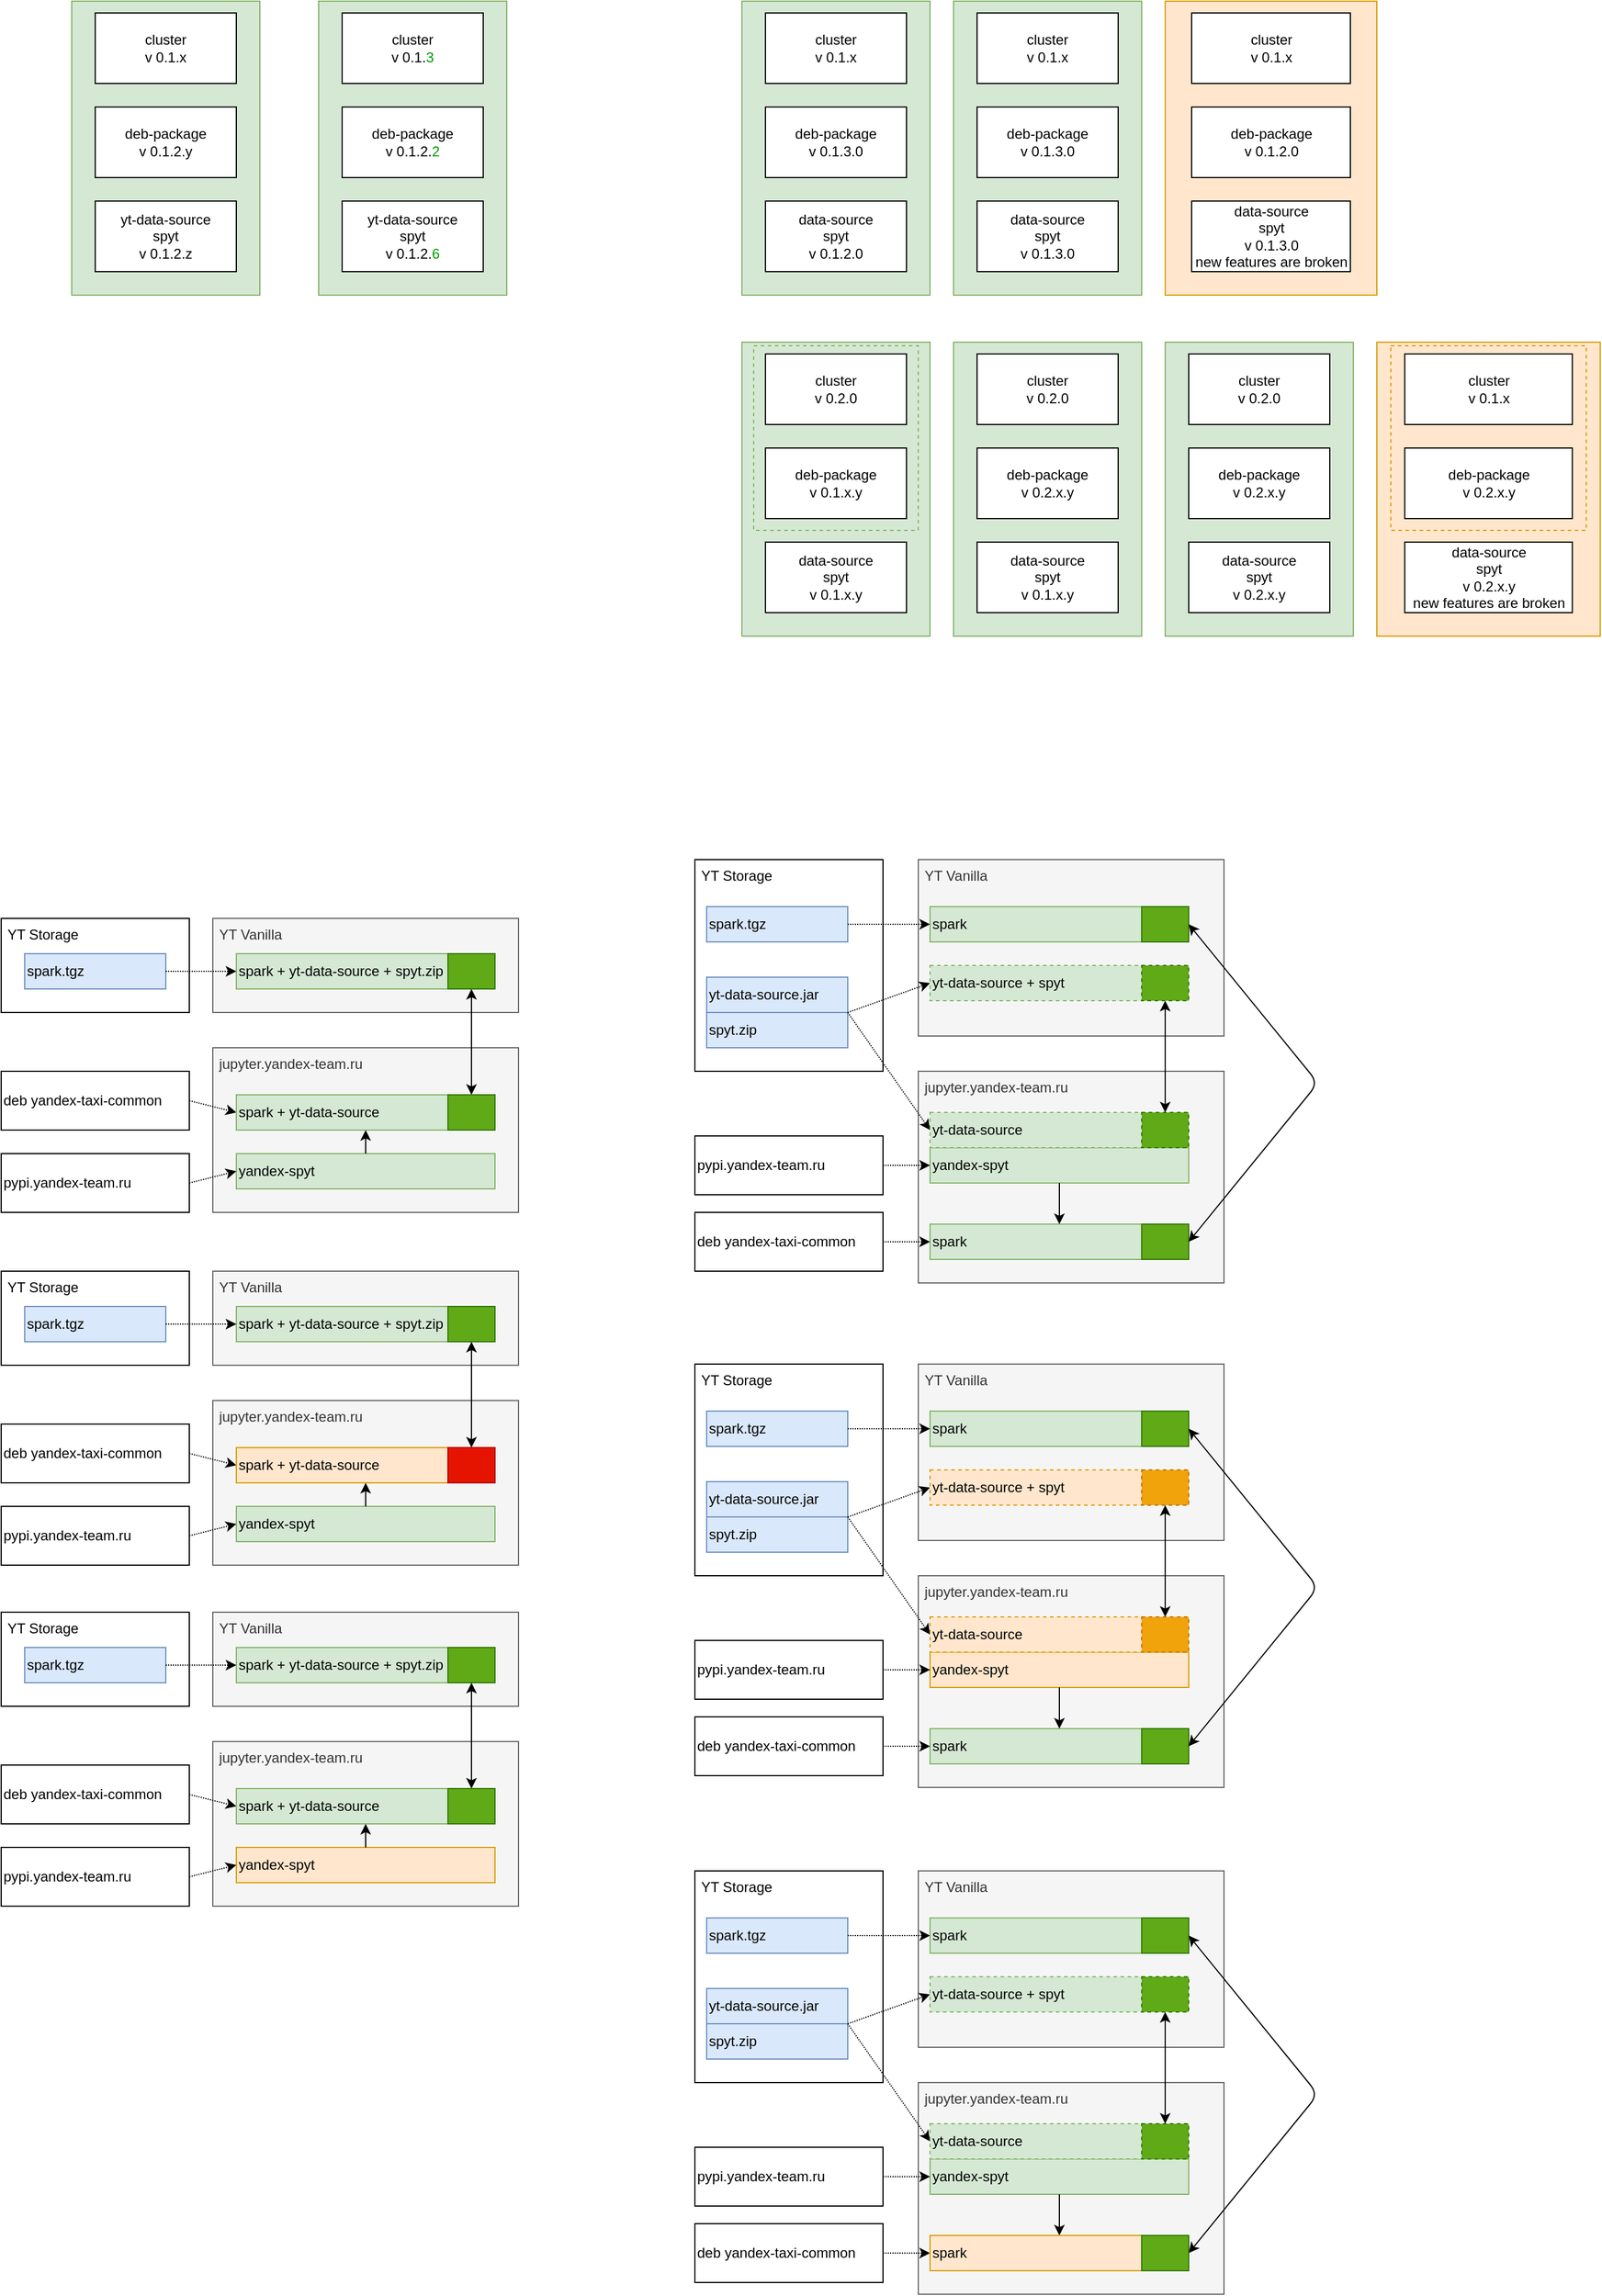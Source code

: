 <mxfile version="12.7.0" type="github">
  <diagram id="bfglIyK0Sk2xyj4MdM4o" name="Page-1">
    <mxGraphModel dx="2036" dy="779" grid="1" gridSize="10" guides="1" tooltips="1" connect="1" arrows="1" fold="1" page="1" pageScale="1" pageWidth="850" pageHeight="1100" math="0" shadow="0">
      <root>
        <mxCell id="0"/>
        <mxCell id="1" parent="0"/>
        <mxCell id="86sGiJdfHTjYPmIvWcyB-2" value="&amp;nbsp;jupyter.yandex-team.ru" style="rounded=0;whiteSpace=wrap;html=1;verticalAlign=top;align=left;fillColor=#f5f5f5;strokeColor=#666666;fontColor=#333333;" vertex="1" parent="1">
          <mxGeometry x="120" y="900" width="260" height="140" as="geometry"/>
        </mxCell>
        <mxCell id="86sGiJdfHTjYPmIvWcyB-5" value="yandex-spyt" style="rounded=0;whiteSpace=wrap;html=1;align=left;fillColor=#d5e8d4;strokeColor=#82b366;" vertex="1" parent="1">
          <mxGeometry x="140" y="990" width="220" height="30" as="geometry"/>
        </mxCell>
        <mxCell id="86sGiJdfHTjYPmIvWcyB-1" value="&amp;nbsp;YT Vanilla" style="rounded=0;whiteSpace=wrap;html=1;verticalAlign=top;align=left;fillColor=#f5f5f5;strokeColor=#666666;fontColor=#333333;" vertex="1" parent="1">
          <mxGeometry x="120" y="790" width="260" height="80" as="geometry"/>
        </mxCell>
        <mxCell id="86sGiJdfHTjYPmIvWcyB-14" value="" style="group" vertex="1" connectable="0" parent="1">
          <mxGeometry x="140" y="820" width="220" height="30" as="geometry"/>
        </mxCell>
        <mxCell id="86sGiJdfHTjYPmIvWcyB-3" value="spark + yt-data-source + spyt.zip" style="rounded=0;whiteSpace=wrap;html=1;align=left;fillColor=#d5e8d4;strokeColor=#82b366;" vertex="1" parent="86sGiJdfHTjYPmIvWcyB-14">
          <mxGeometry width="220" height="30" as="geometry"/>
        </mxCell>
        <mxCell id="86sGiJdfHTjYPmIvWcyB-13" value="" style="rounded=0;whiteSpace=wrap;html=1;align=left;fillColor=#60a917;strokeColor=#2D7600;fontColor=#ffffff;" vertex="1" parent="86sGiJdfHTjYPmIvWcyB-14">
          <mxGeometry x="180" width="40" height="30" as="geometry"/>
        </mxCell>
        <mxCell id="86sGiJdfHTjYPmIvWcyB-15" value="" style="group;fillColor=#ffe6cc;strokeColor=#d79b00;" vertex="1" connectable="0" parent="1">
          <mxGeometry x="140" y="940" width="220" height="30" as="geometry"/>
        </mxCell>
        <mxCell id="86sGiJdfHTjYPmIvWcyB-18" value="" style="endArrow=classic;startArrow=classic;html=1;exitX=0.5;exitY=0;exitDx=0;exitDy=0;entryX=0.5;entryY=1;entryDx=0;entryDy=0;" edge="1" parent="1" source="86sGiJdfHTjYPmIvWcyB-17" target="86sGiJdfHTjYPmIvWcyB-13">
          <mxGeometry width="50" height="50" relative="1" as="geometry">
            <mxPoint x="570" y="860" as="sourcePoint"/>
            <mxPoint x="620" y="810" as="targetPoint"/>
          </mxGeometry>
        </mxCell>
        <mxCell id="86sGiJdfHTjYPmIvWcyB-19" value="&amp;nbsp;YT Storage" style="rounded=0;whiteSpace=wrap;html=1;align=left;verticalAlign=top;" vertex="1" parent="1">
          <mxGeometry x="-60" y="790" width="160" height="80" as="geometry"/>
        </mxCell>
        <mxCell id="86sGiJdfHTjYPmIvWcyB-20" value="spark.tgz" style="rounded=0;whiteSpace=wrap;html=1;align=left;fillColor=#dae8fc;strokeColor=#6c8ebf;" vertex="1" parent="1">
          <mxGeometry x="-40" y="820" width="120" height="30" as="geometry"/>
        </mxCell>
        <mxCell id="86sGiJdfHTjYPmIvWcyB-21" value="" style="endArrow=classic;html=1;exitX=1;exitY=0.5;exitDx=0;exitDy=0;entryX=0;entryY=0.5;entryDx=0;entryDy=0;dashed=1;dashPattern=1 1;" edge="1" parent="1" source="86sGiJdfHTjYPmIvWcyB-20" target="86sGiJdfHTjYPmIvWcyB-3">
          <mxGeometry width="50" height="50" relative="1" as="geometry">
            <mxPoint x="-80" y="970" as="sourcePoint"/>
            <mxPoint x="-30" y="920" as="targetPoint"/>
          </mxGeometry>
        </mxCell>
        <mxCell id="86sGiJdfHTjYPmIvWcyB-22" value="deb yandex-taxi-common" style="rounded=0;whiteSpace=wrap;html=1;align=left;" vertex="1" parent="1">
          <mxGeometry x="-60" y="920" width="160" height="50" as="geometry"/>
        </mxCell>
        <mxCell id="86sGiJdfHTjYPmIvWcyB-23" value="pypi.yandex-team.ru" style="rounded=0;whiteSpace=wrap;html=1;align=left;" vertex="1" parent="1">
          <mxGeometry x="-60" y="990" width="160" height="50" as="geometry"/>
        </mxCell>
        <mxCell id="86sGiJdfHTjYPmIvWcyB-24" value="" style="endArrow=classic;html=1;dashed=1;dashPattern=1 1;exitX=1;exitY=0.5;exitDx=0;exitDy=0;entryX=0;entryY=0.5;entryDx=0;entryDy=0;" edge="1" parent="1" source="86sGiJdfHTjYPmIvWcyB-22" target="86sGiJdfHTjYPmIvWcyB-16">
          <mxGeometry width="50" height="50" relative="1" as="geometry">
            <mxPoint x="-60" y="740" as="sourcePoint"/>
            <mxPoint x="-10" y="690" as="targetPoint"/>
          </mxGeometry>
        </mxCell>
        <mxCell id="86sGiJdfHTjYPmIvWcyB-25" value="" style="endArrow=classic;html=1;dashed=1;dashPattern=1 1;exitX=1;exitY=0.5;exitDx=0;exitDy=0;entryX=0;entryY=0.5;entryDx=0;entryDy=0;" edge="1" parent="1" source="86sGiJdfHTjYPmIvWcyB-23" target="86sGiJdfHTjYPmIvWcyB-5">
          <mxGeometry width="50" height="50" relative="1" as="geometry">
            <mxPoint x="90" y="610" as="sourcePoint"/>
            <mxPoint x="140" y="560" as="targetPoint"/>
          </mxGeometry>
        </mxCell>
        <mxCell id="86sGiJdfHTjYPmIvWcyB-27" value="" style="endArrow=classic;html=1;exitX=0.5;exitY=0;exitDx=0;exitDy=0;entryX=0.5;entryY=1;entryDx=0;entryDy=0;" edge="1" parent="1" source="86sGiJdfHTjYPmIvWcyB-5" target="86sGiJdfHTjYPmIvWcyB-16">
          <mxGeometry width="50" height="50" relative="1" as="geometry">
            <mxPoint x="246" y="980" as="sourcePoint"/>
            <mxPoint x="140" y="610" as="targetPoint"/>
          </mxGeometry>
        </mxCell>
        <mxCell id="86sGiJdfHTjYPmIvWcyB-16" value="spark + yt-data-source" style="rounded=0;whiteSpace=wrap;html=1;align=left;fillColor=#d5e8d4;strokeColor=#82b366;" vertex="1" parent="1">
          <mxGeometry x="140" y="940" width="220" height="30" as="geometry"/>
        </mxCell>
        <mxCell id="86sGiJdfHTjYPmIvWcyB-17" value="" style="rounded=0;whiteSpace=wrap;html=1;align=left;fillColor=#60a917;strokeColor=#2D7600;fontColor=#ffffff;" vertex="1" parent="1">
          <mxGeometry x="320" y="940" width="40" height="30" as="geometry"/>
        </mxCell>
        <mxCell id="86sGiJdfHTjYPmIvWcyB-69" value="&amp;nbsp;jupyter.yandex-team.ru" style="rounded=0;whiteSpace=wrap;html=1;verticalAlign=top;align=left;fillColor=#f5f5f5;strokeColor=#666666;fontColor=#333333;" vertex="1" parent="1">
          <mxGeometry x="120" y="1200" width="260" height="140" as="geometry"/>
        </mxCell>
        <mxCell id="86sGiJdfHTjYPmIvWcyB-70" value="yandex-spyt" style="rounded=0;whiteSpace=wrap;html=1;align=left;fillColor=#d5e8d4;strokeColor=#82b366;" vertex="1" parent="1">
          <mxGeometry x="140" y="1290" width="220" height="30" as="geometry"/>
        </mxCell>
        <mxCell id="86sGiJdfHTjYPmIvWcyB-71" value="&amp;nbsp;YT Vanilla" style="rounded=0;whiteSpace=wrap;html=1;verticalAlign=top;align=left;fillColor=#f5f5f5;strokeColor=#666666;fontColor=#333333;" vertex="1" parent="1">
          <mxGeometry x="120" y="1090" width="260" height="80" as="geometry"/>
        </mxCell>
        <mxCell id="86sGiJdfHTjYPmIvWcyB-72" value="" style="group" vertex="1" connectable="0" parent="1">
          <mxGeometry x="140" y="1120" width="220" height="30" as="geometry"/>
        </mxCell>
        <mxCell id="86sGiJdfHTjYPmIvWcyB-73" value="spark + yt-data-source + spyt.zip" style="rounded=0;whiteSpace=wrap;html=1;align=left;fillColor=#d5e8d4;strokeColor=#82b366;" vertex="1" parent="86sGiJdfHTjYPmIvWcyB-72">
          <mxGeometry width="220" height="30" as="geometry"/>
        </mxCell>
        <mxCell id="86sGiJdfHTjYPmIvWcyB-74" value="" style="rounded=0;whiteSpace=wrap;html=1;align=left;fillColor=#60a917;strokeColor=#2D7600;fontColor=#ffffff;" vertex="1" parent="86sGiJdfHTjYPmIvWcyB-72">
          <mxGeometry x="180" width="40" height="30" as="geometry"/>
        </mxCell>
        <mxCell id="86sGiJdfHTjYPmIvWcyB-75" value="" style="group;fillColor=#ffe6cc;strokeColor=#d79b00;" vertex="1" connectable="0" parent="1">
          <mxGeometry x="140" y="1240" width="220" height="30" as="geometry"/>
        </mxCell>
        <mxCell id="86sGiJdfHTjYPmIvWcyB-78" value="" style="endArrow=classic;startArrow=classic;html=1;exitX=0.5;exitY=0;exitDx=0;exitDy=0;entryX=0.5;entryY=1;entryDx=0;entryDy=0;" edge="1" parent="1" source="86sGiJdfHTjYPmIvWcyB-77" target="86sGiJdfHTjYPmIvWcyB-74">
          <mxGeometry width="50" height="50" relative="1" as="geometry">
            <mxPoint x="570" y="1160" as="sourcePoint"/>
            <mxPoint x="620" y="1110" as="targetPoint"/>
          </mxGeometry>
        </mxCell>
        <mxCell id="86sGiJdfHTjYPmIvWcyB-79" value="&amp;nbsp;YT Storage" style="rounded=0;whiteSpace=wrap;html=1;align=left;verticalAlign=top;" vertex="1" parent="1">
          <mxGeometry x="-60" y="1090" width="160" height="80" as="geometry"/>
        </mxCell>
        <mxCell id="86sGiJdfHTjYPmIvWcyB-80" value="spark.tgz" style="rounded=0;whiteSpace=wrap;html=1;align=left;fillColor=#dae8fc;strokeColor=#6c8ebf;" vertex="1" parent="1">
          <mxGeometry x="-40" y="1120" width="120" height="30" as="geometry"/>
        </mxCell>
        <mxCell id="86sGiJdfHTjYPmIvWcyB-81" value="" style="endArrow=classic;html=1;exitX=1;exitY=0.5;exitDx=0;exitDy=0;entryX=0;entryY=0.5;entryDx=0;entryDy=0;dashed=1;dashPattern=1 1;" edge="1" parent="1" source="86sGiJdfHTjYPmIvWcyB-80" target="86sGiJdfHTjYPmIvWcyB-73">
          <mxGeometry width="50" height="50" relative="1" as="geometry">
            <mxPoint x="-80" y="1270" as="sourcePoint"/>
            <mxPoint x="-30" y="1220" as="targetPoint"/>
          </mxGeometry>
        </mxCell>
        <mxCell id="86sGiJdfHTjYPmIvWcyB-82" value="deb yandex-taxi-common" style="rounded=0;whiteSpace=wrap;html=1;align=left;" vertex="1" parent="1">
          <mxGeometry x="-60" y="1220" width="160" height="50" as="geometry"/>
        </mxCell>
        <mxCell id="86sGiJdfHTjYPmIvWcyB-83" value="pypi.yandex-team.ru" style="rounded=0;whiteSpace=wrap;html=1;align=left;" vertex="1" parent="1">
          <mxGeometry x="-60" y="1290" width="160" height="50" as="geometry"/>
        </mxCell>
        <mxCell id="86sGiJdfHTjYPmIvWcyB-84" value="" style="endArrow=classic;html=1;dashed=1;dashPattern=1 1;exitX=1;exitY=0.5;exitDx=0;exitDy=0;entryX=0;entryY=0.5;entryDx=0;entryDy=0;" edge="1" parent="1" source="86sGiJdfHTjYPmIvWcyB-82" target="86sGiJdfHTjYPmIvWcyB-76">
          <mxGeometry width="50" height="50" relative="1" as="geometry">
            <mxPoint x="-60" y="1040" as="sourcePoint"/>
            <mxPoint x="-10" y="990" as="targetPoint"/>
          </mxGeometry>
        </mxCell>
        <mxCell id="86sGiJdfHTjYPmIvWcyB-85" value="" style="endArrow=classic;html=1;dashed=1;dashPattern=1 1;exitX=1;exitY=0.5;exitDx=0;exitDy=0;entryX=0;entryY=0.5;entryDx=0;entryDy=0;" edge="1" parent="1" source="86sGiJdfHTjYPmIvWcyB-83" target="86sGiJdfHTjYPmIvWcyB-70">
          <mxGeometry width="50" height="50" relative="1" as="geometry">
            <mxPoint x="90" y="910" as="sourcePoint"/>
            <mxPoint x="140" y="860" as="targetPoint"/>
          </mxGeometry>
        </mxCell>
        <mxCell id="86sGiJdfHTjYPmIvWcyB-86" value="" style="endArrow=classic;html=1;exitX=0.5;exitY=0;exitDx=0;exitDy=0;entryX=0.5;entryY=1;entryDx=0;entryDy=0;" edge="1" parent="1" source="86sGiJdfHTjYPmIvWcyB-70" target="86sGiJdfHTjYPmIvWcyB-76">
          <mxGeometry width="50" height="50" relative="1" as="geometry">
            <mxPoint x="246" y="1280" as="sourcePoint"/>
            <mxPoint x="140" y="910" as="targetPoint"/>
          </mxGeometry>
        </mxCell>
        <mxCell id="86sGiJdfHTjYPmIvWcyB-76" value="spark + yt-data-source" style="rounded=0;whiteSpace=wrap;html=1;align=left;fillColor=#ffe6cc;strokeColor=#d79b00;" vertex="1" parent="1">
          <mxGeometry x="140" y="1240" width="220" height="30" as="geometry"/>
        </mxCell>
        <mxCell id="86sGiJdfHTjYPmIvWcyB-77" value="" style="rounded=0;whiteSpace=wrap;html=1;align=left;fillColor=#e51400;strokeColor=#B20000;fontColor=#ffffff;" vertex="1" parent="1">
          <mxGeometry x="320" y="1240" width="40" height="30" as="geometry"/>
        </mxCell>
        <mxCell id="86sGiJdfHTjYPmIvWcyB-87" value="&amp;nbsp;jupyter.yandex-team.ru" style="rounded=0;whiteSpace=wrap;html=1;verticalAlign=top;align=left;fillColor=#f5f5f5;strokeColor=#666666;fontColor=#333333;" vertex="1" parent="1">
          <mxGeometry x="120" y="1490" width="260" height="140" as="geometry"/>
        </mxCell>
        <mxCell id="86sGiJdfHTjYPmIvWcyB-88" value="yandex-spyt" style="rounded=0;whiteSpace=wrap;html=1;align=left;fillColor=#ffe6cc;strokeColor=#d79b00;" vertex="1" parent="1">
          <mxGeometry x="140" y="1580" width="220" height="30" as="geometry"/>
        </mxCell>
        <mxCell id="86sGiJdfHTjYPmIvWcyB-89" value="&amp;nbsp;YT Vanilla" style="rounded=0;whiteSpace=wrap;html=1;verticalAlign=top;align=left;fillColor=#f5f5f5;strokeColor=#666666;fontColor=#333333;" vertex="1" parent="1">
          <mxGeometry x="120" y="1380" width="260" height="80" as="geometry"/>
        </mxCell>
        <mxCell id="86sGiJdfHTjYPmIvWcyB-90" value="" style="group;fillColor=#60a917;strokeColor=#2D7600;fontColor=#ffffff;" vertex="1" connectable="0" parent="1">
          <mxGeometry x="140" y="1410" width="220" height="30" as="geometry"/>
        </mxCell>
        <mxCell id="86sGiJdfHTjYPmIvWcyB-91" value="spark + yt-data-source + spyt.zip" style="rounded=0;whiteSpace=wrap;html=1;align=left;fillColor=#d5e8d4;strokeColor=#82b366;" vertex="1" parent="86sGiJdfHTjYPmIvWcyB-90">
          <mxGeometry width="220" height="30" as="geometry"/>
        </mxCell>
        <mxCell id="86sGiJdfHTjYPmIvWcyB-92" value="" style="rounded=0;whiteSpace=wrap;html=1;align=left;fillColor=#60a917;strokeColor=#2D7600;fontColor=#ffffff;" vertex="1" parent="86sGiJdfHTjYPmIvWcyB-90">
          <mxGeometry x="180" width="40" height="30" as="geometry"/>
        </mxCell>
        <mxCell id="86sGiJdfHTjYPmIvWcyB-93" value="" style="group;fillColor=#ffe6cc;strokeColor=#d79b00;" vertex="1" connectable="0" parent="1">
          <mxGeometry x="140" y="1530" width="220" height="30" as="geometry"/>
        </mxCell>
        <mxCell id="86sGiJdfHTjYPmIvWcyB-94" value="" style="endArrow=classic;startArrow=classic;html=1;exitX=0.5;exitY=0;exitDx=0;exitDy=0;entryX=0.5;entryY=1;entryDx=0;entryDy=0;" edge="1" parent="1" source="86sGiJdfHTjYPmIvWcyB-104" target="86sGiJdfHTjYPmIvWcyB-92">
          <mxGeometry width="50" height="50" relative="1" as="geometry">
            <mxPoint x="570" y="1450" as="sourcePoint"/>
            <mxPoint x="620" y="1400" as="targetPoint"/>
          </mxGeometry>
        </mxCell>
        <mxCell id="86sGiJdfHTjYPmIvWcyB-95" value="&amp;nbsp;YT Storage" style="rounded=0;whiteSpace=wrap;html=1;align=left;verticalAlign=top;" vertex="1" parent="1">
          <mxGeometry x="-60" y="1380" width="160" height="80" as="geometry"/>
        </mxCell>
        <mxCell id="86sGiJdfHTjYPmIvWcyB-96" value="spark.tgz" style="rounded=0;whiteSpace=wrap;html=1;align=left;fillColor=#dae8fc;strokeColor=#6c8ebf;" vertex="1" parent="1">
          <mxGeometry x="-40" y="1410" width="120" height="30" as="geometry"/>
        </mxCell>
        <mxCell id="86sGiJdfHTjYPmIvWcyB-97" value="" style="endArrow=classic;html=1;exitX=1;exitY=0.5;exitDx=0;exitDy=0;entryX=0;entryY=0.5;entryDx=0;entryDy=0;dashed=1;dashPattern=1 1;" edge="1" parent="1" source="86sGiJdfHTjYPmIvWcyB-96" target="86sGiJdfHTjYPmIvWcyB-91">
          <mxGeometry width="50" height="50" relative="1" as="geometry">
            <mxPoint x="-80" y="1560" as="sourcePoint"/>
            <mxPoint x="-30" y="1510" as="targetPoint"/>
          </mxGeometry>
        </mxCell>
        <mxCell id="86sGiJdfHTjYPmIvWcyB-98" value="deb yandex-taxi-common" style="rounded=0;whiteSpace=wrap;html=1;align=left;" vertex="1" parent="1">
          <mxGeometry x="-60" y="1510" width="160" height="50" as="geometry"/>
        </mxCell>
        <mxCell id="86sGiJdfHTjYPmIvWcyB-99" value="pypi.yandex-team.ru" style="rounded=0;whiteSpace=wrap;html=1;align=left;" vertex="1" parent="1">
          <mxGeometry x="-60" y="1580" width="160" height="50" as="geometry"/>
        </mxCell>
        <mxCell id="86sGiJdfHTjYPmIvWcyB-100" value="" style="endArrow=classic;html=1;dashed=1;dashPattern=1 1;exitX=1;exitY=0.5;exitDx=0;exitDy=0;entryX=0;entryY=0.5;entryDx=0;entryDy=0;" edge="1" parent="1" source="86sGiJdfHTjYPmIvWcyB-98" target="86sGiJdfHTjYPmIvWcyB-103">
          <mxGeometry width="50" height="50" relative="1" as="geometry">
            <mxPoint x="-60" y="1330" as="sourcePoint"/>
            <mxPoint x="-10" y="1280" as="targetPoint"/>
          </mxGeometry>
        </mxCell>
        <mxCell id="86sGiJdfHTjYPmIvWcyB-101" value="" style="endArrow=classic;html=1;dashed=1;dashPattern=1 1;exitX=1;exitY=0.5;exitDx=0;exitDy=0;entryX=0;entryY=0.5;entryDx=0;entryDy=0;" edge="1" parent="1" source="86sGiJdfHTjYPmIvWcyB-99" target="86sGiJdfHTjYPmIvWcyB-88">
          <mxGeometry width="50" height="50" relative="1" as="geometry">
            <mxPoint x="90" y="1200" as="sourcePoint"/>
            <mxPoint x="140" y="1150" as="targetPoint"/>
          </mxGeometry>
        </mxCell>
        <mxCell id="86sGiJdfHTjYPmIvWcyB-102" value="" style="endArrow=classic;html=1;exitX=0.5;exitY=0;exitDx=0;exitDy=0;entryX=0.5;entryY=1;entryDx=0;entryDy=0;" edge="1" parent="1" source="86sGiJdfHTjYPmIvWcyB-88" target="86sGiJdfHTjYPmIvWcyB-103">
          <mxGeometry width="50" height="50" relative="1" as="geometry">
            <mxPoint x="246" y="1570" as="sourcePoint"/>
            <mxPoint x="140" y="1200" as="targetPoint"/>
          </mxGeometry>
        </mxCell>
        <mxCell id="86sGiJdfHTjYPmIvWcyB-103" value="spark + yt-data-source" style="rounded=0;whiteSpace=wrap;html=1;align=left;fillColor=#d5e8d4;strokeColor=#82b366;" vertex="1" parent="1">
          <mxGeometry x="140" y="1530" width="220" height="30" as="geometry"/>
        </mxCell>
        <mxCell id="86sGiJdfHTjYPmIvWcyB-104" value="" style="rounded=0;whiteSpace=wrap;html=1;align=left;fillColor=#60a917;strokeColor=#2D7600;fontColor=#ffffff;" vertex="1" parent="1">
          <mxGeometry x="320" y="1530" width="40" height="30" as="geometry"/>
        </mxCell>
        <mxCell id="86sGiJdfHTjYPmIvWcyB-116" value="" style="group" vertex="1" connectable="0" parent="1">
          <mxGeometry x="530" y="740" width="530" height="360" as="geometry"/>
        </mxCell>
        <mxCell id="86sGiJdfHTjYPmIvWcyB-30" value="&amp;nbsp;jupyter.yandex-team.ru" style="rounded=0;whiteSpace=wrap;html=1;verticalAlign=top;align=left;fillColor=#f5f5f5;strokeColor=#666666;fontColor=#333333;" vertex="1" parent="86sGiJdfHTjYPmIvWcyB-116">
          <mxGeometry x="190" y="180" width="260" height="180" as="geometry"/>
        </mxCell>
        <mxCell id="86sGiJdfHTjYPmIvWcyB-32" value="&amp;nbsp;YT Vanilla" style="rounded=0;whiteSpace=wrap;html=1;verticalAlign=top;align=left;fillColor=#f5f5f5;strokeColor=#666666;fontColor=#333333;" vertex="1" parent="86sGiJdfHTjYPmIvWcyB-116">
          <mxGeometry x="190" width="260" height="150" as="geometry"/>
        </mxCell>
        <mxCell id="86sGiJdfHTjYPmIvWcyB-40" value="&amp;nbsp;YT Storage" style="rounded=0;whiteSpace=wrap;html=1;align=left;verticalAlign=top;" vertex="1" parent="86sGiJdfHTjYPmIvWcyB-116">
          <mxGeometry width="160" height="180" as="geometry"/>
        </mxCell>
        <mxCell id="86sGiJdfHTjYPmIvWcyB-41" value="spark.tgz" style="rounded=0;whiteSpace=wrap;html=1;align=left;fillColor=#dae8fc;strokeColor=#6c8ebf;" vertex="1" parent="86sGiJdfHTjYPmIvWcyB-116">
          <mxGeometry x="10" y="40" width="120" height="30" as="geometry"/>
        </mxCell>
        <mxCell id="86sGiJdfHTjYPmIvWcyB-43" value="deb yandex-taxi-common" style="rounded=0;whiteSpace=wrap;html=1;align=left;" vertex="1" parent="86sGiJdfHTjYPmIvWcyB-116">
          <mxGeometry y="300" width="160" height="50" as="geometry"/>
        </mxCell>
        <mxCell id="86sGiJdfHTjYPmIvWcyB-44" value="pypi.yandex-team.ru" style="rounded=0;whiteSpace=wrap;html=1;align=left;" vertex="1" parent="86sGiJdfHTjYPmIvWcyB-116">
          <mxGeometry y="235" width="160" height="50" as="geometry"/>
        </mxCell>
        <mxCell id="86sGiJdfHTjYPmIvWcyB-52" value="" style="group;fillColor=#60a917;strokeColor=#2D7600;fontColor=#ffffff;" vertex="1" connectable="0" parent="86sGiJdfHTjYPmIvWcyB-116">
          <mxGeometry x="200" y="40" width="220" height="30" as="geometry"/>
        </mxCell>
        <mxCell id="86sGiJdfHTjYPmIvWcyB-53" value="spark" style="rounded=0;whiteSpace=wrap;html=1;align=left;fillColor=#d5e8d4;strokeColor=#82b366;" vertex="1" parent="86sGiJdfHTjYPmIvWcyB-52">
          <mxGeometry width="220" height="30" as="geometry"/>
        </mxCell>
        <mxCell id="86sGiJdfHTjYPmIvWcyB-54" value="" style="rounded=0;whiteSpace=wrap;html=1;align=left;fillColor=#60a917;strokeColor=#2D7600;fontColor=#ffffff;" vertex="1" parent="86sGiJdfHTjYPmIvWcyB-52">
          <mxGeometry x="180" width="40" height="30" as="geometry"/>
        </mxCell>
        <mxCell id="86sGiJdfHTjYPmIvWcyB-59" value="" style="group" vertex="1" connectable="0" parent="86sGiJdfHTjYPmIvWcyB-116">
          <mxGeometry x="200" y="310" width="220" height="30" as="geometry"/>
        </mxCell>
        <mxCell id="86sGiJdfHTjYPmIvWcyB-60" value="spark" style="rounded=0;whiteSpace=wrap;html=1;align=left;fillColor=#d5e8d4;strokeColor=#82b366;" vertex="1" parent="86sGiJdfHTjYPmIvWcyB-59">
          <mxGeometry width="220" height="30" as="geometry"/>
        </mxCell>
        <mxCell id="86sGiJdfHTjYPmIvWcyB-61" value="" style="rounded=0;whiteSpace=wrap;html=1;align=left;fillColor=#60a917;strokeColor=#2D7600;fontColor=#ffffff;" vertex="1" parent="86sGiJdfHTjYPmIvWcyB-59">
          <mxGeometry x="180" width="40" height="30" as="geometry"/>
        </mxCell>
        <mxCell id="86sGiJdfHTjYPmIvWcyB-66" value="yandex-spyt" style="rounded=0;whiteSpace=wrap;html=1;align=left;fillColor=#d5e8d4;strokeColor=#82b366;" vertex="1" parent="86sGiJdfHTjYPmIvWcyB-116">
          <mxGeometry x="200" y="245" width="220" height="30" as="geometry"/>
        </mxCell>
        <mxCell id="86sGiJdfHTjYPmIvWcyB-107" value="" style="group" vertex="1" connectable="0" parent="86sGiJdfHTjYPmIvWcyB-116">
          <mxGeometry x="10" y="100" width="120" height="60" as="geometry"/>
        </mxCell>
        <mxCell id="86sGiJdfHTjYPmIvWcyB-48" value="yt-data-source.jar" style="rounded=0;whiteSpace=wrap;html=1;align=left;fillColor=#dae8fc;strokeColor=#6c8ebf;" vertex="1" parent="86sGiJdfHTjYPmIvWcyB-107">
          <mxGeometry width="120" height="30" as="geometry"/>
        </mxCell>
        <mxCell id="86sGiJdfHTjYPmIvWcyB-49" value="spyt.zip" style="rounded=0;whiteSpace=wrap;html=1;align=left;fillColor=#dae8fc;strokeColor=#6c8ebf;" vertex="1" parent="86sGiJdfHTjYPmIvWcyB-107">
          <mxGeometry y="30" width="120" height="30" as="geometry"/>
        </mxCell>
        <mxCell id="86sGiJdfHTjYPmIvWcyB-108" value="" style="endArrow=classic;html=1;exitX=1;exitY=1;exitDx=0;exitDy=0;entryX=0;entryY=0.5;entryDx=0;entryDy=0;dashed=1;dashPattern=1 1;" edge="1" parent="86sGiJdfHTjYPmIvWcyB-116" source="86sGiJdfHTjYPmIvWcyB-48" target="86sGiJdfHTjYPmIvWcyB-63">
          <mxGeometry width="50" height="50" relative="1" as="geometry">
            <mxPoint x="40" y="420" as="sourcePoint"/>
            <mxPoint x="90" y="370" as="targetPoint"/>
          </mxGeometry>
        </mxCell>
        <mxCell id="86sGiJdfHTjYPmIvWcyB-109" value="" style="endArrow=classic;html=1;dashed=1;dashPattern=1 1;exitX=1;exitY=0;exitDx=0;exitDy=0;entryX=0;entryY=0.5;entryDx=0;entryDy=0;" edge="1" parent="86sGiJdfHTjYPmIvWcyB-116" source="86sGiJdfHTjYPmIvWcyB-49" target="86sGiJdfHTjYPmIvWcyB-57">
          <mxGeometry width="50" height="50" relative="1" as="geometry">
            <mxPoint x="-120" y="360" as="sourcePoint"/>
            <mxPoint x="-70" y="310" as="targetPoint"/>
          </mxGeometry>
        </mxCell>
        <mxCell id="86sGiJdfHTjYPmIvWcyB-110" value="" style="endArrow=classic;html=1;dashed=1;dashPattern=1 1;exitX=1;exitY=0.5;exitDx=0;exitDy=0;entryX=0;entryY=0.5;entryDx=0;entryDy=0;" edge="1" parent="86sGiJdfHTjYPmIvWcyB-116" source="86sGiJdfHTjYPmIvWcyB-44" target="86sGiJdfHTjYPmIvWcyB-66">
          <mxGeometry width="50" height="50" relative="1" as="geometry">
            <mxPoint y="510" as="sourcePoint"/>
            <mxPoint x="50" y="460" as="targetPoint"/>
          </mxGeometry>
        </mxCell>
        <mxCell id="86sGiJdfHTjYPmIvWcyB-111" value="" style="endArrow=classic;html=1;dashed=1;dashPattern=1 1;exitX=1;exitY=0.5;exitDx=0;exitDy=0;entryX=0;entryY=0.5;entryDx=0;entryDy=0;" edge="1" parent="86sGiJdfHTjYPmIvWcyB-116" source="86sGiJdfHTjYPmIvWcyB-43" target="86sGiJdfHTjYPmIvWcyB-60">
          <mxGeometry width="50" height="50" relative="1" as="geometry">
            <mxPoint x="-50" y="500" as="sourcePoint"/>
            <mxPoint y="450" as="targetPoint"/>
          </mxGeometry>
        </mxCell>
        <mxCell id="86sGiJdfHTjYPmIvWcyB-112" value="" style="endArrow=classic;html=1;dashed=1;dashPattern=1 1;exitX=1;exitY=0.5;exitDx=0;exitDy=0;entryX=0;entryY=0.5;entryDx=0;entryDy=0;" edge="1" parent="86sGiJdfHTjYPmIvWcyB-116" source="86sGiJdfHTjYPmIvWcyB-41" target="86sGiJdfHTjYPmIvWcyB-53">
          <mxGeometry width="50" height="50" relative="1" as="geometry">
            <mxPoint x="-110" y="60" as="sourcePoint"/>
            <mxPoint x="-60" y="10" as="targetPoint"/>
          </mxGeometry>
        </mxCell>
        <mxCell id="86sGiJdfHTjYPmIvWcyB-113" value="" style="endArrow=classic;html=1;exitX=0.5;exitY=1;exitDx=0;exitDy=0;entryX=0.5;entryY=0;entryDx=0;entryDy=0;" edge="1" parent="86sGiJdfHTjYPmIvWcyB-116" source="86sGiJdfHTjYPmIvWcyB-66" target="86sGiJdfHTjYPmIvWcyB-60">
          <mxGeometry width="50" height="50" relative="1" as="geometry">
            <mxPoint x="350" y="510" as="sourcePoint"/>
            <mxPoint x="400" y="460" as="targetPoint"/>
          </mxGeometry>
        </mxCell>
        <mxCell id="86sGiJdfHTjYPmIvWcyB-114" value="" style="endArrow=classic;startArrow=classic;html=1;exitX=1;exitY=0.5;exitDx=0;exitDy=0;entryX=1;entryY=0.5;entryDx=0;entryDy=0;" edge="1" parent="86sGiJdfHTjYPmIvWcyB-116" source="86sGiJdfHTjYPmIvWcyB-61" target="86sGiJdfHTjYPmIvWcyB-54">
          <mxGeometry width="50" height="50" relative="1" as="geometry">
            <mxPoint x="200" y="530" as="sourcePoint"/>
            <mxPoint x="250" y="480" as="targetPoint"/>
            <Array as="points">
              <mxPoint x="530" y="190"/>
            </Array>
          </mxGeometry>
        </mxCell>
        <mxCell id="86sGiJdfHTjYPmIvWcyB-57" value="yt-data-source + spyt" style="rounded=0;whiteSpace=wrap;html=1;align=left;fillColor=#d5e8d4;strokeColor=#82b366;dashed=1;" vertex="1" parent="86sGiJdfHTjYPmIvWcyB-116">
          <mxGeometry x="200" y="90" width="220" height="30" as="geometry"/>
        </mxCell>
        <mxCell id="86sGiJdfHTjYPmIvWcyB-58" value="" style="rounded=0;whiteSpace=wrap;html=1;align=left;fillColor=#60a917;strokeColor=#2D7600;fontColor=#ffffff;dashed=1;" vertex="1" parent="86sGiJdfHTjYPmIvWcyB-116">
          <mxGeometry x="380" y="90" width="40" height="30" as="geometry"/>
        </mxCell>
        <mxCell id="86sGiJdfHTjYPmIvWcyB-63" value="yt-data-source" style="rounded=0;whiteSpace=wrap;html=1;align=left;fillColor=#d5e8d4;strokeColor=#82b366;dashed=1;" vertex="1" parent="86sGiJdfHTjYPmIvWcyB-116">
          <mxGeometry x="200" y="215" width="220" height="30" as="geometry"/>
        </mxCell>
        <mxCell id="86sGiJdfHTjYPmIvWcyB-64" value="" style="rounded=0;whiteSpace=wrap;html=1;align=left;fillColor=#60a917;strokeColor=#2D7600;fontColor=#ffffff;dashed=1;" vertex="1" parent="86sGiJdfHTjYPmIvWcyB-116">
          <mxGeometry x="380" y="215" width="40" height="30" as="geometry"/>
        </mxCell>
        <mxCell id="86sGiJdfHTjYPmIvWcyB-115" value="" style="endArrow=classic;startArrow=classic;html=1;exitX=0.5;exitY=1;exitDx=0;exitDy=0;entryX=0.5;entryY=0;entryDx=0;entryDy=0;" edge="1" parent="86sGiJdfHTjYPmIvWcyB-116" source="86sGiJdfHTjYPmIvWcyB-58" target="86sGiJdfHTjYPmIvWcyB-64">
          <mxGeometry width="50" height="50" relative="1" as="geometry">
            <mxPoint x="170" y="460" as="sourcePoint"/>
            <mxPoint x="220" y="410" as="targetPoint"/>
          </mxGeometry>
        </mxCell>
        <mxCell id="86sGiJdfHTjYPmIvWcyB-118" value="&amp;nbsp;jupyter.yandex-team.ru" style="rounded=0;whiteSpace=wrap;html=1;verticalAlign=top;align=left;fillColor=#f5f5f5;strokeColor=#666666;fontColor=#333333;" vertex="1" parent="1">
          <mxGeometry x="720" y="1349" width="260" height="180" as="geometry"/>
        </mxCell>
        <mxCell id="86sGiJdfHTjYPmIvWcyB-119" value="&amp;nbsp;YT Vanilla" style="rounded=0;whiteSpace=wrap;html=1;verticalAlign=top;align=left;fillColor=#f5f5f5;strokeColor=#666666;fontColor=#333333;" vertex="1" parent="1">
          <mxGeometry x="720" y="1169" width="260" height="150" as="geometry"/>
        </mxCell>
        <mxCell id="86sGiJdfHTjYPmIvWcyB-120" value="&amp;nbsp;YT Storage" style="rounded=0;whiteSpace=wrap;html=1;align=left;verticalAlign=top;" vertex="1" parent="1">
          <mxGeometry x="530" y="1169" width="160" height="180" as="geometry"/>
        </mxCell>
        <mxCell id="86sGiJdfHTjYPmIvWcyB-121" value="spark.tgz" style="rounded=0;whiteSpace=wrap;html=1;align=left;fillColor=#dae8fc;strokeColor=#6c8ebf;" vertex="1" parent="1">
          <mxGeometry x="540" y="1209" width="120" height="30" as="geometry"/>
        </mxCell>
        <mxCell id="86sGiJdfHTjYPmIvWcyB-122" value="deb yandex-taxi-common" style="rounded=0;whiteSpace=wrap;html=1;align=left;" vertex="1" parent="1">
          <mxGeometry x="530" y="1469" width="160" height="50" as="geometry"/>
        </mxCell>
        <mxCell id="86sGiJdfHTjYPmIvWcyB-123" value="pypi.yandex-team.ru" style="rounded=0;whiteSpace=wrap;html=1;align=left;" vertex="1" parent="1">
          <mxGeometry x="530" y="1404" width="160" height="50" as="geometry"/>
        </mxCell>
        <mxCell id="86sGiJdfHTjYPmIvWcyB-124" value="" style="group;fillColor=#60a917;strokeColor=#2D7600;fontColor=#ffffff;" vertex="1" connectable="0" parent="1">
          <mxGeometry x="730" y="1209" width="220" height="30" as="geometry"/>
        </mxCell>
        <mxCell id="86sGiJdfHTjYPmIvWcyB-125" value="spark" style="rounded=0;whiteSpace=wrap;html=1;align=left;fillColor=#d5e8d4;strokeColor=#82b366;" vertex="1" parent="86sGiJdfHTjYPmIvWcyB-124">
          <mxGeometry width="220" height="30" as="geometry"/>
        </mxCell>
        <mxCell id="86sGiJdfHTjYPmIvWcyB-126" value="" style="rounded=0;whiteSpace=wrap;html=1;align=left;fillColor=#60a917;strokeColor=#2D7600;fontColor=#ffffff;" vertex="1" parent="86sGiJdfHTjYPmIvWcyB-124">
          <mxGeometry x="180" width="40" height="30" as="geometry"/>
        </mxCell>
        <mxCell id="86sGiJdfHTjYPmIvWcyB-127" value="" style="group" vertex="1" connectable="0" parent="1">
          <mxGeometry x="730" y="1479" width="220" height="30" as="geometry"/>
        </mxCell>
        <mxCell id="86sGiJdfHTjYPmIvWcyB-128" value="spark" style="rounded=0;whiteSpace=wrap;html=1;align=left;fillColor=#d5e8d4;strokeColor=#82b366;" vertex="1" parent="86sGiJdfHTjYPmIvWcyB-127">
          <mxGeometry width="220" height="30" as="geometry"/>
        </mxCell>
        <mxCell id="86sGiJdfHTjYPmIvWcyB-129" value="" style="rounded=0;whiteSpace=wrap;html=1;align=left;fillColor=#60a917;strokeColor=#2D7600;fontColor=#ffffff;" vertex="1" parent="86sGiJdfHTjYPmIvWcyB-127">
          <mxGeometry x="180" width="40" height="30" as="geometry"/>
        </mxCell>
        <mxCell id="86sGiJdfHTjYPmIvWcyB-130" value="yandex-spyt" style="rounded=0;whiteSpace=wrap;html=1;align=left;fillColor=#ffe6cc;strokeColor=#d79b00;" vertex="1" parent="1">
          <mxGeometry x="730" y="1414" width="220" height="30" as="geometry"/>
        </mxCell>
        <mxCell id="86sGiJdfHTjYPmIvWcyB-131" value="" style="group" vertex="1" connectable="0" parent="1">
          <mxGeometry x="540" y="1269" width="120" height="60" as="geometry"/>
        </mxCell>
        <mxCell id="86sGiJdfHTjYPmIvWcyB-132" value="yt-data-source.jar" style="rounded=0;whiteSpace=wrap;html=1;align=left;fillColor=#dae8fc;strokeColor=#6c8ebf;" vertex="1" parent="86sGiJdfHTjYPmIvWcyB-131">
          <mxGeometry width="120" height="30" as="geometry"/>
        </mxCell>
        <mxCell id="86sGiJdfHTjYPmIvWcyB-133" value="spyt.zip" style="rounded=0;whiteSpace=wrap;html=1;align=left;fillColor=#dae8fc;strokeColor=#6c8ebf;" vertex="1" parent="86sGiJdfHTjYPmIvWcyB-131">
          <mxGeometry y="30" width="120" height="30" as="geometry"/>
        </mxCell>
        <mxCell id="86sGiJdfHTjYPmIvWcyB-134" value="" style="endArrow=classic;html=1;exitX=1;exitY=1;exitDx=0;exitDy=0;entryX=0;entryY=0.5;entryDx=0;entryDy=0;dashed=1;dashPattern=1 1;" edge="1" parent="1" source="86sGiJdfHTjYPmIvWcyB-132" target="86sGiJdfHTjYPmIvWcyB-143">
          <mxGeometry width="50" height="50" relative="1" as="geometry">
            <mxPoint x="570" y="1589" as="sourcePoint"/>
            <mxPoint x="620" y="1539" as="targetPoint"/>
          </mxGeometry>
        </mxCell>
        <mxCell id="86sGiJdfHTjYPmIvWcyB-135" value="" style="endArrow=classic;html=1;dashed=1;dashPattern=1 1;exitX=1;exitY=0;exitDx=0;exitDy=0;entryX=0;entryY=0.5;entryDx=0;entryDy=0;" edge="1" parent="1" source="86sGiJdfHTjYPmIvWcyB-133" target="86sGiJdfHTjYPmIvWcyB-141">
          <mxGeometry width="50" height="50" relative="1" as="geometry">
            <mxPoint x="410" y="1529" as="sourcePoint"/>
            <mxPoint x="460" y="1479" as="targetPoint"/>
          </mxGeometry>
        </mxCell>
        <mxCell id="86sGiJdfHTjYPmIvWcyB-136" value="" style="endArrow=classic;html=1;dashed=1;dashPattern=1 1;exitX=1;exitY=0.5;exitDx=0;exitDy=0;entryX=0;entryY=0.5;entryDx=0;entryDy=0;" edge="1" parent="1" source="86sGiJdfHTjYPmIvWcyB-123" target="86sGiJdfHTjYPmIvWcyB-130">
          <mxGeometry width="50" height="50" relative="1" as="geometry">
            <mxPoint x="530" y="1679" as="sourcePoint"/>
            <mxPoint x="580" y="1629" as="targetPoint"/>
          </mxGeometry>
        </mxCell>
        <mxCell id="86sGiJdfHTjYPmIvWcyB-137" value="" style="endArrow=classic;html=1;dashed=1;dashPattern=1 1;exitX=1;exitY=0.5;exitDx=0;exitDy=0;entryX=0;entryY=0.5;entryDx=0;entryDy=0;" edge="1" parent="1" source="86sGiJdfHTjYPmIvWcyB-122" target="86sGiJdfHTjYPmIvWcyB-128">
          <mxGeometry width="50" height="50" relative="1" as="geometry">
            <mxPoint x="480" y="1669" as="sourcePoint"/>
            <mxPoint x="530" y="1619" as="targetPoint"/>
          </mxGeometry>
        </mxCell>
        <mxCell id="86sGiJdfHTjYPmIvWcyB-138" value="" style="endArrow=classic;html=1;dashed=1;dashPattern=1 1;exitX=1;exitY=0.5;exitDx=0;exitDy=0;entryX=0;entryY=0.5;entryDx=0;entryDy=0;" edge="1" parent="1" source="86sGiJdfHTjYPmIvWcyB-121" target="86sGiJdfHTjYPmIvWcyB-125">
          <mxGeometry width="50" height="50" relative="1" as="geometry">
            <mxPoint x="420" y="1229" as="sourcePoint"/>
            <mxPoint x="470" y="1179" as="targetPoint"/>
          </mxGeometry>
        </mxCell>
        <mxCell id="86sGiJdfHTjYPmIvWcyB-139" value="" style="endArrow=classic;html=1;exitX=0.5;exitY=1;exitDx=0;exitDy=0;entryX=0.5;entryY=0;entryDx=0;entryDy=0;" edge="1" parent="1" source="86sGiJdfHTjYPmIvWcyB-130" target="86sGiJdfHTjYPmIvWcyB-128">
          <mxGeometry width="50" height="50" relative="1" as="geometry">
            <mxPoint x="880" y="1679" as="sourcePoint"/>
            <mxPoint x="930" y="1629" as="targetPoint"/>
          </mxGeometry>
        </mxCell>
        <mxCell id="86sGiJdfHTjYPmIvWcyB-140" value="" style="endArrow=classic;startArrow=classic;html=1;exitX=1;exitY=0.5;exitDx=0;exitDy=0;entryX=1;entryY=0.5;entryDx=0;entryDy=0;" edge="1" parent="1" source="86sGiJdfHTjYPmIvWcyB-129" target="86sGiJdfHTjYPmIvWcyB-126">
          <mxGeometry width="50" height="50" relative="1" as="geometry">
            <mxPoint x="730" y="1699" as="sourcePoint"/>
            <mxPoint x="780" y="1649" as="targetPoint"/>
            <Array as="points">
              <mxPoint x="1060" y="1359"/>
            </Array>
          </mxGeometry>
        </mxCell>
        <mxCell id="86sGiJdfHTjYPmIvWcyB-141" value="yt-data-source + spyt" style="rounded=0;whiteSpace=wrap;html=1;align=left;fillColor=#ffe6cc;strokeColor=#d79b00;dashed=1;" vertex="1" parent="1">
          <mxGeometry x="730" y="1259" width="220" height="30" as="geometry"/>
        </mxCell>
        <mxCell id="86sGiJdfHTjYPmIvWcyB-142" value="" style="rounded=0;whiteSpace=wrap;html=1;align=left;fillColor=#f0a30a;strokeColor=#BD7000;fontColor=#ffffff;dashed=1;" vertex="1" parent="1">
          <mxGeometry x="910" y="1259" width="40" height="30" as="geometry"/>
        </mxCell>
        <mxCell id="86sGiJdfHTjYPmIvWcyB-143" value="yt-data-source" style="rounded=0;whiteSpace=wrap;html=1;align=left;fillColor=#ffe6cc;strokeColor=#d79b00;dashed=1;" vertex="1" parent="1">
          <mxGeometry x="730" y="1384" width="220" height="30" as="geometry"/>
        </mxCell>
        <mxCell id="86sGiJdfHTjYPmIvWcyB-144" value="" style="rounded=0;whiteSpace=wrap;html=1;align=left;fillColor=#f0a30a;strokeColor=#BD7000;fontColor=#ffffff;dashed=1;" vertex="1" parent="1">
          <mxGeometry x="910" y="1384" width="40" height="30" as="geometry"/>
        </mxCell>
        <mxCell id="86sGiJdfHTjYPmIvWcyB-145" value="" style="endArrow=classic;startArrow=classic;html=1;exitX=0.5;exitY=1;exitDx=0;exitDy=0;entryX=0.5;entryY=0;entryDx=0;entryDy=0;" edge="1" parent="1" source="86sGiJdfHTjYPmIvWcyB-142" target="86sGiJdfHTjYPmIvWcyB-144">
          <mxGeometry width="50" height="50" relative="1" as="geometry">
            <mxPoint x="700" y="1629" as="sourcePoint"/>
            <mxPoint x="750" y="1579" as="targetPoint"/>
          </mxGeometry>
        </mxCell>
        <mxCell id="86sGiJdfHTjYPmIvWcyB-147" value="&amp;nbsp;jupyter.yandex-team.ru" style="rounded=0;whiteSpace=wrap;html=1;verticalAlign=top;align=left;fillColor=#f5f5f5;strokeColor=#666666;fontColor=#333333;" vertex="1" parent="1">
          <mxGeometry x="720" y="1780" width="260" height="180" as="geometry"/>
        </mxCell>
        <mxCell id="86sGiJdfHTjYPmIvWcyB-148" value="&amp;nbsp;YT Vanilla" style="rounded=0;whiteSpace=wrap;html=1;verticalAlign=top;align=left;fillColor=#f5f5f5;strokeColor=#666666;fontColor=#333333;" vertex="1" parent="1">
          <mxGeometry x="720" y="1600" width="260" height="150" as="geometry"/>
        </mxCell>
        <mxCell id="86sGiJdfHTjYPmIvWcyB-149" value="&amp;nbsp;YT Storage" style="rounded=0;whiteSpace=wrap;html=1;align=left;verticalAlign=top;" vertex="1" parent="1">
          <mxGeometry x="530" y="1600" width="160" height="180" as="geometry"/>
        </mxCell>
        <mxCell id="86sGiJdfHTjYPmIvWcyB-150" value="spark.tgz" style="rounded=0;whiteSpace=wrap;html=1;align=left;fillColor=#dae8fc;strokeColor=#6c8ebf;" vertex="1" parent="1">
          <mxGeometry x="540" y="1640" width="120" height="30" as="geometry"/>
        </mxCell>
        <mxCell id="86sGiJdfHTjYPmIvWcyB-151" value="deb yandex-taxi-common" style="rounded=0;whiteSpace=wrap;html=1;align=left;" vertex="1" parent="1">
          <mxGeometry x="530" y="1900" width="160" height="50" as="geometry"/>
        </mxCell>
        <mxCell id="86sGiJdfHTjYPmIvWcyB-152" value="pypi.yandex-team.ru" style="rounded=0;whiteSpace=wrap;html=1;align=left;" vertex="1" parent="1">
          <mxGeometry x="530" y="1835" width="160" height="50" as="geometry"/>
        </mxCell>
        <mxCell id="86sGiJdfHTjYPmIvWcyB-153" value="" style="group;fillColor=#60a917;strokeColor=#2D7600;fontColor=#ffffff;" vertex="1" connectable="0" parent="1">
          <mxGeometry x="730" y="1640" width="220" height="30" as="geometry"/>
        </mxCell>
        <mxCell id="86sGiJdfHTjYPmIvWcyB-154" value="spark" style="rounded=0;whiteSpace=wrap;html=1;align=left;fillColor=#d5e8d4;strokeColor=#82b366;" vertex="1" parent="86sGiJdfHTjYPmIvWcyB-153">
          <mxGeometry width="220" height="30" as="geometry"/>
        </mxCell>
        <mxCell id="86sGiJdfHTjYPmIvWcyB-155" value="" style="rounded=0;whiteSpace=wrap;html=1;align=left;fillColor=#60a917;strokeColor=#2D7600;fontColor=#ffffff;" vertex="1" parent="86sGiJdfHTjYPmIvWcyB-153">
          <mxGeometry x="180" width="40" height="30" as="geometry"/>
        </mxCell>
        <mxCell id="86sGiJdfHTjYPmIvWcyB-156" value="" style="group;fillColor=#ffe6cc;strokeColor=#d79b00;" vertex="1" connectable="0" parent="1">
          <mxGeometry x="730" y="1910" width="220" height="30" as="geometry"/>
        </mxCell>
        <mxCell id="86sGiJdfHTjYPmIvWcyB-159" value="yandex-spyt" style="rounded=0;whiteSpace=wrap;html=1;align=left;fillColor=#d5e8d4;strokeColor=#82b366;" vertex="1" parent="1">
          <mxGeometry x="730" y="1845" width="220" height="30" as="geometry"/>
        </mxCell>
        <mxCell id="86sGiJdfHTjYPmIvWcyB-160" value="" style="group" vertex="1" connectable="0" parent="1">
          <mxGeometry x="540" y="1700" width="120" height="60" as="geometry"/>
        </mxCell>
        <mxCell id="86sGiJdfHTjYPmIvWcyB-161" value="yt-data-source.jar" style="rounded=0;whiteSpace=wrap;html=1;align=left;fillColor=#dae8fc;strokeColor=#6c8ebf;" vertex="1" parent="86sGiJdfHTjYPmIvWcyB-160">
          <mxGeometry width="120" height="30" as="geometry"/>
        </mxCell>
        <mxCell id="86sGiJdfHTjYPmIvWcyB-162" value="spyt.zip" style="rounded=0;whiteSpace=wrap;html=1;align=left;fillColor=#dae8fc;strokeColor=#6c8ebf;" vertex="1" parent="86sGiJdfHTjYPmIvWcyB-160">
          <mxGeometry y="30" width="120" height="30" as="geometry"/>
        </mxCell>
        <mxCell id="86sGiJdfHTjYPmIvWcyB-163" value="" style="endArrow=classic;html=1;exitX=1;exitY=1;exitDx=0;exitDy=0;entryX=0;entryY=0.5;entryDx=0;entryDy=0;dashed=1;dashPattern=1 1;" edge="1" parent="1" source="86sGiJdfHTjYPmIvWcyB-161" target="86sGiJdfHTjYPmIvWcyB-172">
          <mxGeometry width="50" height="50" relative="1" as="geometry">
            <mxPoint x="570" y="2020" as="sourcePoint"/>
            <mxPoint x="620" y="1970" as="targetPoint"/>
          </mxGeometry>
        </mxCell>
        <mxCell id="86sGiJdfHTjYPmIvWcyB-164" value="" style="endArrow=classic;html=1;dashed=1;dashPattern=1 1;exitX=1;exitY=0;exitDx=0;exitDy=0;entryX=0;entryY=0.5;entryDx=0;entryDy=0;" edge="1" parent="1" source="86sGiJdfHTjYPmIvWcyB-162" target="86sGiJdfHTjYPmIvWcyB-170">
          <mxGeometry width="50" height="50" relative="1" as="geometry">
            <mxPoint x="410" y="1960" as="sourcePoint"/>
            <mxPoint x="460" y="1910" as="targetPoint"/>
          </mxGeometry>
        </mxCell>
        <mxCell id="86sGiJdfHTjYPmIvWcyB-165" value="" style="endArrow=classic;html=1;dashed=1;dashPattern=1 1;exitX=1;exitY=0.5;exitDx=0;exitDy=0;entryX=0;entryY=0.5;entryDx=0;entryDy=0;" edge="1" parent="1" source="86sGiJdfHTjYPmIvWcyB-152" target="86sGiJdfHTjYPmIvWcyB-159">
          <mxGeometry width="50" height="50" relative="1" as="geometry">
            <mxPoint x="530" y="2110" as="sourcePoint"/>
            <mxPoint x="580" y="2060" as="targetPoint"/>
          </mxGeometry>
        </mxCell>
        <mxCell id="86sGiJdfHTjYPmIvWcyB-166" value="" style="endArrow=classic;html=1;dashed=1;dashPattern=1 1;exitX=1;exitY=0.5;exitDx=0;exitDy=0;entryX=0;entryY=0.5;entryDx=0;entryDy=0;" edge="1" parent="1" source="86sGiJdfHTjYPmIvWcyB-151" target="86sGiJdfHTjYPmIvWcyB-157">
          <mxGeometry width="50" height="50" relative="1" as="geometry">
            <mxPoint x="480" y="2100" as="sourcePoint"/>
            <mxPoint x="530" y="2050" as="targetPoint"/>
          </mxGeometry>
        </mxCell>
        <mxCell id="86sGiJdfHTjYPmIvWcyB-167" value="" style="endArrow=classic;html=1;dashed=1;dashPattern=1 1;exitX=1;exitY=0.5;exitDx=0;exitDy=0;entryX=0;entryY=0.5;entryDx=0;entryDy=0;" edge="1" parent="1" source="86sGiJdfHTjYPmIvWcyB-150" target="86sGiJdfHTjYPmIvWcyB-154">
          <mxGeometry width="50" height="50" relative="1" as="geometry">
            <mxPoint x="420" y="1660" as="sourcePoint"/>
            <mxPoint x="470" y="1610" as="targetPoint"/>
          </mxGeometry>
        </mxCell>
        <mxCell id="86sGiJdfHTjYPmIvWcyB-168" value="" style="endArrow=classic;html=1;exitX=0.5;exitY=1;exitDx=0;exitDy=0;entryX=0.5;entryY=0;entryDx=0;entryDy=0;" edge="1" parent="1" source="86sGiJdfHTjYPmIvWcyB-159" target="86sGiJdfHTjYPmIvWcyB-157">
          <mxGeometry width="50" height="50" relative="1" as="geometry">
            <mxPoint x="880" y="2110" as="sourcePoint"/>
            <mxPoint x="930" y="2060" as="targetPoint"/>
          </mxGeometry>
        </mxCell>
        <mxCell id="86sGiJdfHTjYPmIvWcyB-169" value="" style="endArrow=classic;startArrow=classic;html=1;exitX=1;exitY=0.5;exitDx=0;exitDy=0;entryX=1;entryY=0.5;entryDx=0;entryDy=0;" edge="1" parent="1" source="86sGiJdfHTjYPmIvWcyB-158" target="86sGiJdfHTjYPmIvWcyB-155">
          <mxGeometry width="50" height="50" relative="1" as="geometry">
            <mxPoint x="730" y="2130" as="sourcePoint"/>
            <mxPoint x="780" y="2080" as="targetPoint"/>
            <Array as="points">
              <mxPoint x="1060" y="1790"/>
            </Array>
          </mxGeometry>
        </mxCell>
        <mxCell id="86sGiJdfHTjYPmIvWcyB-170" value="yt-data-source + spyt" style="rounded=0;whiteSpace=wrap;html=1;align=left;fillColor=#d5e8d4;strokeColor=#82b366;dashed=1;" vertex="1" parent="1">
          <mxGeometry x="730" y="1690" width="220" height="30" as="geometry"/>
        </mxCell>
        <mxCell id="86sGiJdfHTjYPmIvWcyB-171" value="" style="rounded=0;whiteSpace=wrap;html=1;align=left;fillColor=#60a917;strokeColor=#2D7600;fontColor=#ffffff;dashed=1;" vertex="1" parent="1">
          <mxGeometry x="910" y="1690" width="40" height="30" as="geometry"/>
        </mxCell>
        <mxCell id="86sGiJdfHTjYPmIvWcyB-172" value="yt-data-source" style="rounded=0;whiteSpace=wrap;html=1;align=left;fillColor=#d5e8d4;strokeColor=#82b366;dashed=1;" vertex="1" parent="1">
          <mxGeometry x="730" y="1815" width="220" height="30" as="geometry"/>
        </mxCell>
        <mxCell id="86sGiJdfHTjYPmIvWcyB-173" value="" style="rounded=0;whiteSpace=wrap;html=1;align=left;fillColor=#60a917;strokeColor=#2D7600;fontColor=#ffffff;dashed=1;" vertex="1" parent="1">
          <mxGeometry x="910" y="1815" width="40" height="30" as="geometry"/>
        </mxCell>
        <mxCell id="86sGiJdfHTjYPmIvWcyB-174" value="" style="endArrow=classic;startArrow=classic;html=1;exitX=0.5;exitY=1;exitDx=0;exitDy=0;entryX=0.5;entryY=0;entryDx=0;entryDy=0;" edge="1" parent="1" source="86sGiJdfHTjYPmIvWcyB-171" target="86sGiJdfHTjYPmIvWcyB-173">
          <mxGeometry width="50" height="50" relative="1" as="geometry">
            <mxPoint x="700" y="2060" as="sourcePoint"/>
            <mxPoint x="750" y="2010" as="targetPoint"/>
          </mxGeometry>
        </mxCell>
        <mxCell id="86sGiJdfHTjYPmIvWcyB-157" value="spark" style="rounded=0;whiteSpace=wrap;html=1;align=left;fillColor=#ffe6cc;strokeColor=#d79b00;" vertex="1" parent="1">
          <mxGeometry x="730" y="1910" width="220" height="30" as="geometry"/>
        </mxCell>
        <mxCell id="86sGiJdfHTjYPmIvWcyB-158" value="" style="rounded=0;whiteSpace=wrap;html=1;align=left;fillColor=#60a917;strokeColor=#2D7600;fontColor=#ffffff;" vertex="1" parent="1">
          <mxGeometry x="910" y="1910" width="40" height="30" as="geometry"/>
        </mxCell>
        <mxCell id="L9tVjN2jIlyBQbOZQ9iD-5" value="" style="rounded=0;whiteSpace=wrap;html=1;fillColor=#d5e8d4;strokeColor=#82b366;" parent="1" vertex="1">
          <mxGeometry y="10" width="160" height="250" as="geometry"/>
        </mxCell>
        <mxCell id="L9tVjN2jIlyBQbOZQ9iD-1" value="&lt;div&gt;cluster&lt;/div&gt;&lt;div&gt;v 0.1.x&lt;br&gt;&lt;/div&gt;" style="rounded=0;whiteSpace=wrap;html=1;" parent="1" vertex="1">
          <mxGeometry x="20" y="20" width="120" height="60" as="geometry"/>
        </mxCell>
        <mxCell id="L9tVjN2jIlyBQbOZQ9iD-2" value="&lt;div&gt;deb-package&lt;/div&gt;&lt;div&gt;v 0.1.2.y&lt;br&gt;&lt;/div&gt;" style="rounded=0;whiteSpace=wrap;html=1;" parent="1" vertex="1">
          <mxGeometry x="20" y="100" width="120" height="60" as="geometry"/>
        </mxCell>
        <mxCell id="L9tVjN2jIlyBQbOZQ9iD-3" value="&lt;div&gt;yt-data-source&lt;/div&gt;&lt;div&gt;spyt&lt;br&gt;&lt;/div&gt;&lt;div&gt;v 0.1.2.z&lt;br&gt;&lt;/div&gt;" style="rounded=0;whiteSpace=wrap;html=1;" parent="1" vertex="1">
          <mxGeometry x="20" y="180" width="120" height="60" as="geometry"/>
        </mxCell>
        <mxCell id="86sGiJdfHTjYPmIvWcyB-175" value="" style="group" vertex="1" connectable="0" parent="1">
          <mxGeometry x="570" y="10" width="160" height="250" as="geometry"/>
        </mxCell>
        <mxCell id="L9tVjN2jIlyBQbOZQ9iD-45" value="" style="rounded=0;whiteSpace=wrap;html=1;fillColor=#d5e8d4;strokeColor=#82b366;" parent="86sGiJdfHTjYPmIvWcyB-175" vertex="1">
          <mxGeometry width="160" height="250" as="geometry"/>
        </mxCell>
        <mxCell id="L9tVjN2jIlyBQbOZQ9iD-46" value="&lt;div&gt;cluster&lt;/div&gt;&lt;div&gt;v 0.1.x&lt;/div&gt;" style="rounded=0;whiteSpace=wrap;html=1;" parent="86sGiJdfHTjYPmIvWcyB-175" vertex="1">
          <mxGeometry x="20" y="10" width="120" height="60" as="geometry"/>
        </mxCell>
        <mxCell id="L9tVjN2jIlyBQbOZQ9iD-47" value="&lt;div&gt;deb-package&lt;/div&gt;&lt;div&gt;v 0.1.3.0&lt;br&gt;&lt;/div&gt;" style="rounded=0;whiteSpace=wrap;html=1;" parent="86sGiJdfHTjYPmIvWcyB-175" vertex="1">
          <mxGeometry x="20" y="90" width="120" height="60" as="geometry"/>
        </mxCell>
        <mxCell id="L9tVjN2jIlyBQbOZQ9iD-48" value="&lt;div&gt;data-source&lt;/div&gt;&lt;div&gt;spyt&lt;br&gt;&lt;/div&gt;&lt;div&gt;v 0.1.2.0&lt;/div&gt;" style="rounded=0;whiteSpace=wrap;html=1;" parent="86sGiJdfHTjYPmIvWcyB-175" vertex="1">
          <mxGeometry x="20" y="170" width="120" height="60" as="geometry"/>
        </mxCell>
        <mxCell id="86sGiJdfHTjYPmIvWcyB-176" value="" style="group" vertex="1" connectable="0" parent="1">
          <mxGeometry x="750" y="10" width="160" height="250" as="geometry"/>
        </mxCell>
        <mxCell id="86sGiJdfHTjYPmIvWcyB-177" value="" style="rounded=0;whiteSpace=wrap;html=1;fillColor=#d5e8d4;strokeColor=#82b366;" vertex="1" parent="86sGiJdfHTjYPmIvWcyB-176">
          <mxGeometry width="160" height="250" as="geometry"/>
        </mxCell>
        <mxCell id="86sGiJdfHTjYPmIvWcyB-179" value="&lt;div&gt;cluster&lt;/div&gt;&lt;div&gt;v 0.1.x&lt;br&gt;&lt;/div&gt;" style="rounded=0;whiteSpace=wrap;html=1;" vertex="1" parent="86sGiJdfHTjYPmIvWcyB-176">
          <mxGeometry x="20" y="10" width="120" height="60" as="geometry"/>
        </mxCell>
        <mxCell id="86sGiJdfHTjYPmIvWcyB-180" value="&lt;div&gt;deb-package&lt;/div&gt;&lt;div&gt;v 0.1.3.0&lt;br&gt;&lt;/div&gt;" style="rounded=0;whiteSpace=wrap;html=1;" vertex="1" parent="86sGiJdfHTjYPmIvWcyB-176">
          <mxGeometry x="20" y="90" width="120" height="60" as="geometry"/>
        </mxCell>
        <mxCell id="86sGiJdfHTjYPmIvWcyB-181" value="&lt;div&gt;data-source&lt;/div&gt;&lt;div&gt;spyt&lt;br&gt;&lt;/div&gt;&lt;div&gt;v 0.1.3.0&lt;/div&gt;" style="rounded=0;whiteSpace=wrap;html=1;" vertex="1" parent="86sGiJdfHTjYPmIvWcyB-176">
          <mxGeometry x="20" y="170" width="120" height="60" as="geometry"/>
        </mxCell>
        <mxCell id="86sGiJdfHTjYPmIvWcyB-183" value="" style="rounded=0;whiteSpace=wrap;html=1;fillColor=#ffe6cc;strokeColor=#d79b00;" vertex="1" parent="1">
          <mxGeometry x="930" y="10" width="180" height="250" as="geometry"/>
        </mxCell>
        <mxCell id="86sGiJdfHTjYPmIvWcyB-185" value="&lt;div&gt;cluster&lt;/div&gt;&lt;div&gt;v 0.1.x&lt;/div&gt;" style="rounded=0;whiteSpace=wrap;html=1;" vertex="1" parent="1">
          <mxGeometry x="952.5" y="20" width="135" height="60" as="geometry"/>
        </mxCell>
        <mxCell id="86sGiJdfHTjYPmIvWcyB-186" value="&lt;div&gt;deb-package&lt;/div&gt;&lt;div&gt;v 0.1.2.0&lt;br&gt;&lt;/div&gt;" style="rounded=0;whiteSpace=wrap;html=1;" vertex="1" parent="1">
          <mxGeometry x="952.5" y="100" width="135" height="60" as="geometry"/>
        </mxCell>
        <mxCell id="86sGiJdfHTjYPmIvWcyB-187" value="&lt;div&gt;data-source&lt;/div&gt;&lt;div&gt;spyt&lt;br&gt;&lt;/div&gt;&lt;div&gt;v 0.1.3.0&lt;/div&gt;&lt;div&gt;new features are broken&lt;br&gt;&lt;/div&gt;" style="rounded=0;whiteSpace=wrap;html=1;" vertex="1" parent="1">
          <mxGeometry x="952.5" y="180" width="135" height="60" as="geometry"/>
        </mxCell>
        <mxCell id="86sGiJdfHTjYPmIvWcyB-189" value="" style="group" vertex="1" connectable="0" parent="1">
          <mxGeometry x="570" y="300" width="160" height="250" as="geometry"/>
        </mxCell>
        <mxCell id="86sGiJdfHTjYPmIvWcyB-190" value="" style="rounded=0;whiteSpace=wrap;html=1;fillColor=#d5e8d4;strokeColor=#82b366;" vertex="1" parent="86sGiJdfHTjYPmIvWcyB-189">
          <mxGeometry width="160" height="250" as="geometry"/>
        </mxCell>
        <mxCell id="86sGiJdfHTjYPmIvWcyB-191" value="" style="rounded=0;whiteSpace=wrap;html=1;fillColor=#d5e8d4;strokeColor=#82b366;dashed=1;" vertex="1" parent="86sGiJdfHTjYPmIvWcyB-189">
          <mxGeometry x="10" y="3" width="140" height="157" as="geometry"/>
        </mxCell>
        <mxCell id="86sGiJdfHTjYPmIvWcyB-192" value="&lt;div&gt;cluster&lt;/div&gt;&lt;div&gt;v 0.2.0&lt;br&gt;&lt;/div&gt;" style="rounded=0;whiteSpace=wrap;html=1;" vertex="1" parent="86sGiJdfHTjYPmIvWcyB-189">
          <mxGeometry x="20" y="10" width="120" height="60" as="geometry"/>
        </mxCell>
        <mxCell id="86sGiJdfHTjYPmIvWcyB-193" value="&lt;div&gt;deb-package&lt;/div&gt;&lt;div&gt;v 0.1.x.y&lt;br&gt;&lt;/div&gt;" style="rounded=0;whiteSpace=wrap;html=1;" vertex="1" parent="86sGiJdfHTjYPmIvWcyB-189">
          <mxGeometry x="20" y="90" width="120" height="60" as="geometry"/>
        </mxCell>
        <mxCell id="86sGiJdfHTjYPmIvWcyB-194" value="&lt;div&gt;data-source&lt;/div&gt;&lt;div&gt;spyt&lt;br&gt;&lt;/div&gt;&lt;div&gt;v 0.1.x.y&lt;/div&gt;" style="rounded=0;whiteSpace=wrap;html=1;" vertex="1" parent="86sGiJdfHTjYPmIvWcyB-189">
          <mxGeometry x="20" y="170" width="120" height="60" as="geometry"/>
        </mxCell>
        <mxCell id="86sGiJdfHTjYPmIvWcyB-195" value="" style="group" vertex="1" connectable="0" parent="1">
          <mxGeometry x="750" y="300" width="160" height="250" as="geometry"/>
        </mxCell>
        <mxCell id="86sGiJdfHTjYPmIvWcyB-196" value="" style="rounded=0;whiteSpace=wrap;html=1;fillColor=#d5e8d4;strokeColor=#82b366;" vertex="1" parent="86sGiJdfHTjYPmIvWcyB-195">
          <mxGeometry width="160" height="250" as="geometry"/>
        </mxCell>
        <mxCell id="86sGiJdfHTjYPmIvWcyB-198" value="&lt;div&gt;cluster&lt;/div&gt;&lt;div&gt;v 0.2.0&lt;br&gt;&lt;/div&gt;" style="rounded=0;whiteSpace=wrap;html=1;" vertex="1" parent="86sGiJdfHTjYPmIvWcyB-195">
          <mxGeometry x="20" y="10" width="120" height="60" as="geometry"/>
        </mxCell>
        <mxCell id="86sGiJdfHTjYPmIvWcyB-199" value="&lt;div&gt;deb-package&lt;/div&gt;&lt;div&gt;v 0.2.x.y&lt;br&gt;&lt;/div&gt;" style="rounded=0;whiteSpace=wrap;html=1;" vertex="1" parent="86sGiJdfHTjYPmIvWcyB-195">
          <mxGeometry x="20" y="90" width="120" height="60" as="geometry"/>
        </mxCell>
        <mxCell id="86sGiJdfHTjYPmIvWcyB-200" value="&lt;div&gt;data-source&lt;/div&gt;&lt;div&gt;spyt&lt;br&gt;&lt;/div&gt;&lt;div&gt;v 0.1.x.y&lt;/div&gt;" style="rounded=0;whiteSpace=wrap;html=1;" vertex="1" parent="86sGiJdfHTjYPmIvWcyB-195">
          <mxGeometry x="20" y="170" width="120" height="60" as="geometry"/>
        </mxCell>
        <mxCell id="86sGiJdfHTjYPmIvWcyB-202" value="" style="group" vertex="1" connectable="0" parent="1">
          <mxGeometry x="930" y="300" width="160" height="250" as="geometry"/>
        </mxCell>
        <mxCell id="86sGiJdfHTjYPmIvWcyB-203" value="" style="rounded=0;whiteSpace=wrap;html=1;fillColor=#d5e8d4;strokeColor=#82b366;" vertex="1" parent="86sGiJdfHTjYPmIvWcyB-202">
          <mxGeometry width="160" height="250" as="geometry"/>
        </mxCell>
        <mxCell id="86sGiJdfHTjYPmIvWcyB-205" value="&lt;div&gt;cluster&lt;/div&gt;&lt;div&gt;v 0.2.0&lt;br&gt;&lt;/div&gt;" style="rounded=0;whiteSpace=wrap;html=1;" vertex="1" parent="86sGiJdfHTjYPmIvWcyB-202">
          <mxGeometry x="20" y="10" width="120" height="60" as="geometry"/>
        </mxCell>
        <mxCell id="86sGiJdfHTjYPmIvWcyB-206" value="&lt;div&gt;deb-package&lt;/div&gt;&lt;div&gt;v 0.2.x.y&lt;br&gt;&lt;/div&gt;" style="rounded=0;whiteSpace=wrap;html=1;" vertex="1" parent="86sGiJdfHTjYPmIvWcyB-202">
          <mxGeometry x="20" y="90" width="120" height="60" as="geometry"/>
        </mxCell>
        <mxCell id="86sGiJdfHTjYPmIvWcyB-207" value="&lt;div&gt;data-source&lt;/div&gt;&lt;div&gt;spyt&lt;br&gt;&lt;/div&gt;&lt;div&gt;v 0.2.x.y&lt;/div&gt;" style="rounded=0;whiteSpace=wrap;html=1;" vertex="1" parent="86sGiJdfHTjYPmIvWcyB-202">
          <mxGeometry x="20" y="170" width="120" height="60" as="geometry"/>
        </mxCell>
        <mxCell id="86sGiJdfHTjYPmIvWcyB-214" value="" style="group" vertex="1" connectable="0" parent="1">
          <mxGeometry x="1110" y="300" width="190" height="250" as="geometry"/>
        </mxCell>
        <mxCell id="86sGiJdfHTjYPmIvWcyB-208" value="" style="group;fillColor=#ffe6cc;strokeColor=#d79b00;" vertex="1" connectable="0" parent="86sGiJdfHTjYPmIvWcyB-214">
          <mxGeometry width="190" height="250" as="geometry"/>
        </mxCell>
        <mxCell id="86sGiJdfHTjYPmIvWcyB-209" value="" style="rounded=0;whiteSpace=wrap;html=1;fillColor=#ffe6cc;strokeColor=#d79b00;" vertex="1" parent="86sGiJdfHTjYPmIvWcyB-214">
          <mxGeometry width="190" height="250" as="geometry"/>
        </mxCell>
        <mxCell id="86sGiJdfHTjYPmIvWcyB-210" value="" style="rounded=0;whiteSpace=wrap;html=1;fillColor=#ffe6cc;strokeColor=#d79b00;dashed=1;" vertex="1" parent="86sGiJdfHTjYPmIvWcyB-214">
          <mxGeometry x="11.875" y="3" width="166.25" height="157" as="geometry"/>
        </mxCell>
        <mxCell id="86sGiJdfHTjYPmIvWcyB-211" value="&lt;div&gt;cluster&lt;/div&gt;&lt;div&gt;v 0.1.x&lt;br&gt;&lt;/div&gt;" style="rounded=0;whiteSpace=wrap;html=1;" vertex="1" parent="86sGiJdfHTjYPmIvWcyB-214">
          <mxGeometry x="23.75" y="10" width="142.5" height="60" as="geometry"/>
        </mxCell>
        <mxCell id="86sGiJdfHTjYPmIvWcyB-212" value="&lt;div&gt;deb-package&lt;/div&gt;&lt;div&gt;v 0.2.x.y&lt;br&gt;&lt;/div&gt;" style="rounded=0;whiteSpace=wrap;html=1;" vertex="1" parent="86sGiJdfHTjYPmIvWcyB-214">
          <mxGeometry x="23.75" y="90" width="142.5" height="60" as="geometry"/>
        </mxCell>
        <mxCell id="86sGiJdfHTjYPmIvWcyB-213" value="&lt;div&gt;data-source&lt;/div&gt;&lt;div&gt;spyt&lt;br&gt;&lt;/div&gt;&lt;div&gt;v 0.2.x.y&lt;/div&gt;&lt;div&gt;new features are broken&lt;br&gt;&lt;/div&gt;" style="rounded=0;whiteSpace=wrap;html=1;" vertex="1" parent="86sGiJdfHTjYPmIvWcyB-214">
          <mxGeometry x="23.75" y="170" width="142.5" height="60" as="geometry"/>
        </mxCell>
        <mxCell id="86sGiJdfHTjYPmIvWcyB-215" value="" style="group" vertex="1" connectable="0" parent="1">
          <mxGeometry x="210" y="10" width="160" height="250" as="geometry"/>
        </mxCell>
        <mxCell id="L9tVjN2jIlyBQbOZQ9iD-8" value="" style="rounded=0;whiteSpace=wrap;html=1;fillColor=#d5e8d4;strokeColor=#82b366;" parent="86sGiJdfHTjYPmIvWcyB-215" vertex="1">
          <mxGeometry width="160" height="250" as="geometry"/>
        </mxCell>
        <mxCell id="L9tVjN2jIlyBQbOZQ9iD-9" value="&lt;div&gt;cluster&lt;/div&gt;&lt;div&gt;v 0.1.&lt;font color=&quot;#009900&quot;&gt;3&lt;/font&gt;&lt;br&gt;&lt;/div&gt;" style="rounded=0;whiteSpace=wrap;html=1;" parent="86sGiJdfHTjYPmIvWcyB-215" vertex="1">
          <mxGeometry x="20" y="10" width="120" height="60" as="geometry"/>
        </mxCell>
        <mxCell id="L9tVjN2jIlyBQbOZQ9iD-10" value="&lt;div&gt;deb-package&lt;/div&gt;&lt;div&gt;v 0.1.2.&lt;font color=&quot;#009900&quot;&gt;2&lt;/font&gt;&lt;br&gt;&lt;/div&gt;" style="rounded=0;whiteSpace=wrap;html=1;" parent="86sGiJdfHTjYPmIvWcyB-215" vertex="1">
          <mxGeometry x="20" y="90" width="120" height="60" as="geometry"/>
        </mxCell>
        <mxCell id="L9tVjN2jIlyBQbOZQ9iD-11" value="&lt;div&gt;yt-data-source&lt;/div&gt;&lt;div&gt;spyt&lt;br&gt;&lt;/div&gt;&lt;div&gt;v 0.1.2.&lt;font color=&quot;#009900&quot;&gt;6&lt;/font&gt;&lt;br&gt;&lt;/div&gt;" style="rounded=0;whiteSpace=wrap;html=1;" parent="86sGiJdfHTjYPmIvWcyB-215" vertex="1">
          <mxGeometry x="20" y="170" width="120" height="60" as="geometry"/>
        </mxCell>
      </root>
    </mxGraphModel>
  </diagram>
</mxfile>
